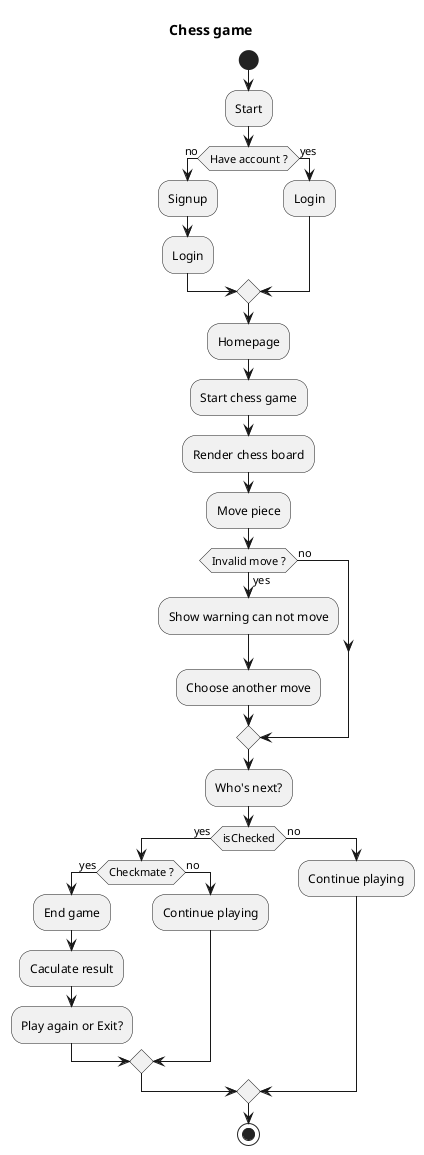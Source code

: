 @startuml chessGame
title Chess game

start
:Start;
if (Have account ?) then (no)
  :Signup;
  :Login;
else (yes)
  :Login;
endif
:Homepage;
:Start chess game;
:Render chess board;
:Move piece;
if (Invalid move ?) then (yes)
  :Show warning can not move;
  :Choose another move;
else (no)
endif
:Who's next?;
if (isChecked) then (yes)
  if (Checkmate ?) then (yes)
    :End game;
    :Caculate result;
    :Play again or Exit?;
  else (no)
    :Continue playing;
  endif
else (no)
  :Continue playing;
endif
stop
@enduml